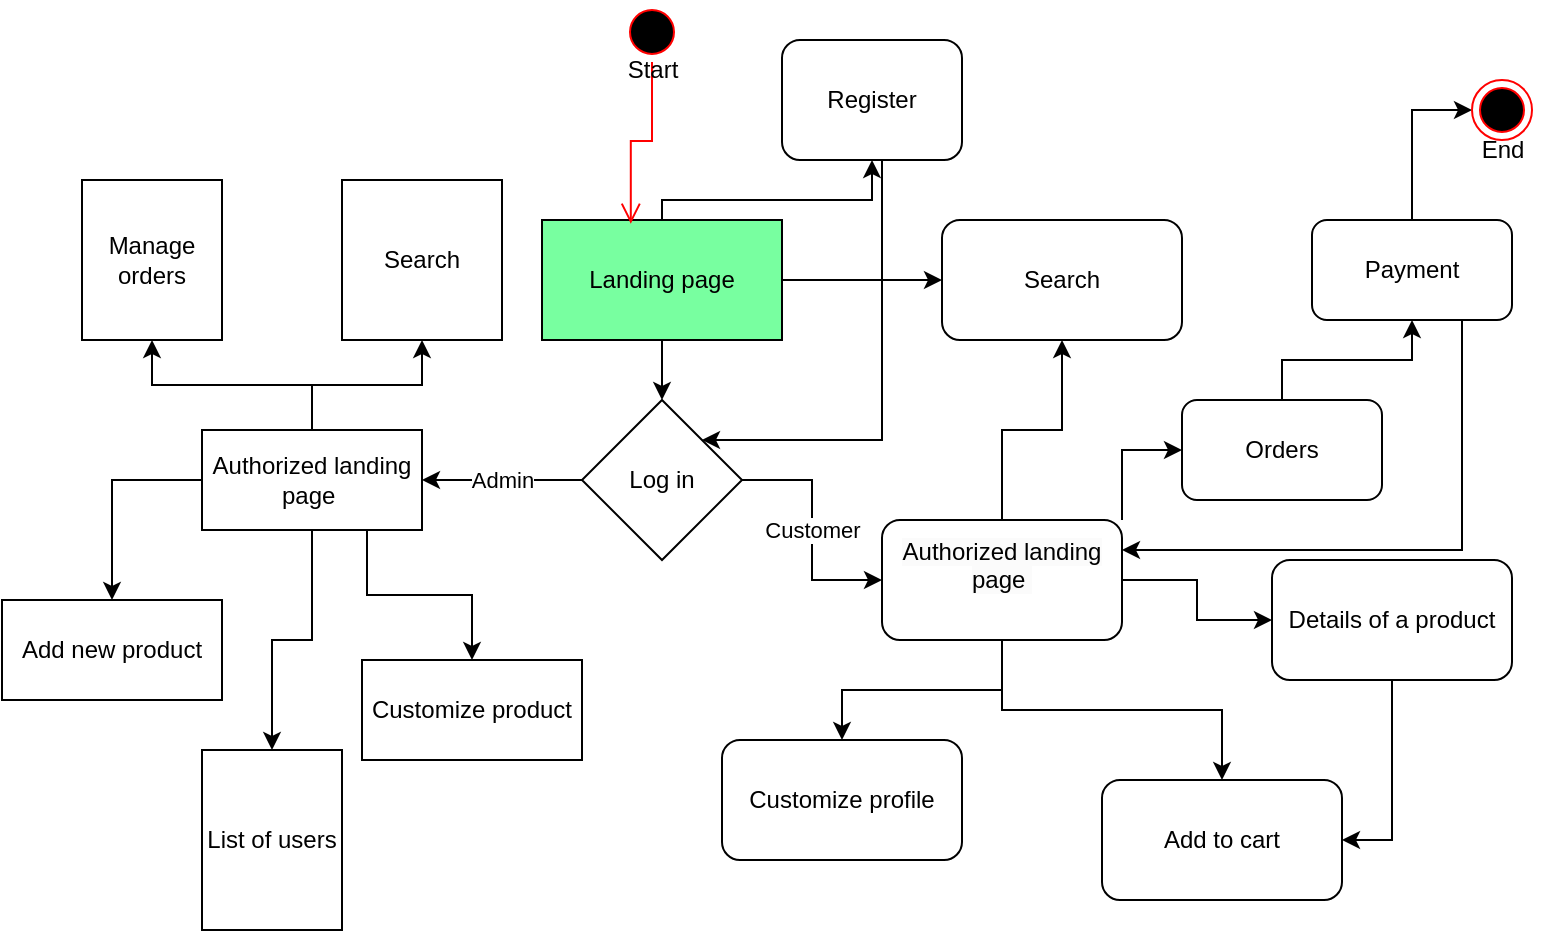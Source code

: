<mxfile version="22.1.21" type="github">
  <diagram name="Page-1" id="6NF4M368uA98JPVXQJ6x">
    <mxGraphModel dx="880" dy="468" grid="1" gridSize="10" guides="1" tooltips="1" connect="1" arrows="1" fold="1" page="1" pageScale="1" pageWidth="850" pageHeight="1100" math="0" shadow="0">
      <root>
        <mxCell id="0" />
        <mxCell id="1" parent="0" />
        <mxCell id="JE9Xe60MOjr8m--hQf0R-7" style="edgeStyle=orthogonalEdgeStyle;rounded=0;orthogonalLoop=1;jettySize=auto;html=1;entryX=0.5;entryY=0;entryDx=0;entryDy=0;" edge="1" parent="1" source="JE9Xe60MOjr8m--hQf0R-1" target="JE9Xe60MOjr8m--hQf0R-2">
          <mxGeometry relative="1" as="geometry" />
        </mxCell>
        <mxCell id="JE9Xe60MOjr8m--hQf0R-9" style="edgeStyle=orthogonalEdgeStyle;rounded=0;orthogonalLoop=1;jettySize=auto;html=1;" edge="1" parent="1" source="JE9Xe60MOjr8m--hQf0R-1" target="JE9Xe60MOjr8m--hQf0R-8">
          <mxGeometry relative="1" as="geometry">
            <Array as="points">
              <mxPoint x="380" y="230" />
              <mxPoint x="485" y="230" />
            </Array>
          </mxGeometry>
        </mxCell>
        <mxCell id="JE9Xe60MOjr8m--hQf0R-12" style="edgeStyle=orthogonalEdgeStyle;rounded=0;orthogonalLoop=1;jettySize=auto;html=1;entryX=0;entryY=0.5;entryDx=0;entryDy=0;" edge="1" parent="1" source="JE9Xe60MOjr8m--hQf0R-1" target="JE9Xe60MOjr8m--hQf0R-11">
          <mxGeometry relative="1" as="geometry" />
        </mxCell>
        <mxCell id="JE9Xe60MOjr8m--hQf0R-1" value="Landing page" style="rounded=0;whiteSpace=wrap;html=1;fillColor=#78FFA0;" vertex="1" parent="1">
          <mxGeometry x="320" y="240" width="120" height="60" as="geometry" />
        </mxCell>
        <mxCell id="JE9Xe60MOjr8m--hQf0R-5" value="Admin" style="edgeStyle=orthogonalEdgeStyle;rounded=0;orthogonalLoop=1;jettySize=auto;html=1;entryX=1;entryY=0.5;entryDx=0;entryDy=0;" edge="1" parent="1" source="JE9Xe60MOjr8m--hQf0R-2" target="JE9Xe60MOjr8m--hQf0R-37">
          <mxGeometry relative="1" as="geometry">
            <mxPoint x="250" y="370" as="targetPoint" />
          </mxGeometry>
        </mxCell>
        <mxCell id="JE9Xe60MOjr8m--hQf0R-6" value="Customer" style="edgeStyle=orthogonalEdgeStyle;rounded=0;orthogonalLoop=1;jettySize=auto;html=1;entryX=0;entryY=0.5;entryDx=0;entryDy=0;" edge="1" parent="1" source="JE9Xe60MOjr8m--hQf0R-2" target="JE9Xe60MOjr8m--hQf0R-4">
          <mxGeometry relative="1" as="geometry" />
        </mxCell>
        <mxCell id="JE9Xe60MOjr8m--hQf0R-2" value="Log in" style="rhombus;whiteSpace=wrap;html=1;" vertex="1" parent="1">
          <mxGeometry x="340" y="330" width="80" height="80" as="geometry" />
        </mxCell>
        <mxCell id="JE9Xe60MOjr8m--hQf0R-13" style="edgeStyle=orthogonalEdgeStyle;rounded=0;orthogonalLoop=1;jettySize=auto;html=1;" edge="1" parent="1" source="JE9Xe60MOjr8m--hQf0R-4" target="JE9Xe60MOjr8m--hQf0R-11">
          <mxGeometry relative="1" as="geometry" />
        </mxCell>
        <mxCell id="JE9Xe60MOjr8m--hQf0R-20" style="edgeStyle=orthogonalEdgeStyle;rounded=0;orthogonalLoop=1;jettySize=auto;html=1;entryX=0.5;entryY=0;entryDx=0;entryDy=0;" edge="1" parent="1" source="JE9Xe60MOjr8m--hQf0R-4" target="JE9Xe60MOjr8m--hQf0R-17">
          <mxGeometry relative="1" as="geometry" />
        </mxCell>
        <mxCell id="JE9Xe60MOjr8m--hQf0R-22" style="edgeStyle=orthogonalEdgeStyle;rounded=0;orthogonalLoop=1;jettySize=auto;html=1;exitX=1;exitY=0;exitDx=0;exitDy=0;entryX=0;entryY=0.5;entryDx=0;entryDy=0;" edge="1" parent="1" source="JE9Xe60MOjr8m--hQf0R-4" target="JE9Xe60MOjr8m--hQf0R-16">
          <mxGeometry relative="1" as="geometry" />
        </mxCell>
        <mxCell id="JE9Xe60MOjr8m--hQf0R-24" style="edgeStyle=orthogonalEdgeStyle;rounded=0;orthogonalLoop=1;jettySize=auto;html=1;" edge="1" parent="1" source="JE9Xe60MOjr8m--hQf0R-4" target="JE9Xe60MOjr8m--hQf0R-18">
          <mxGeometry relative="1" as="geometry" />
        </mxCell>
        <mxCell id="JE9Xe60MOjr8m--hQf0R-34" style="edgeStyle=orthogonalEdgeStyle;rounded=0;orthogonalLoop=1;jettySize=auto;html=1;entryX=0;entryY=0.5;entryDx=0;entryDy=0;" edge="1" parent="1" source="JE9Xe60MOjr8m--hQf0R-4" target="JE9Xe60MOjr8m--hQf0R-15">
          <mxGeometry relative="1" as="geometry" />
        </mxCell>
        <mxCell id="JE9Xe60MOjr8m--hQf0R-4" value="&#xa;&lt;span style=&quot;color: rgb(0, 0, 0); font-family: Helvetica; font-size: 12px; font-style: normal; font-variant-ligatures: normal; font-variant-caps: normal; font-weight: 400; letter-spacing: normal; orphans: 2; text-align: center; text-indent: 0px; text-transform: none; widows: 2; word-spacing: 0px; -webkit-text-stroke-width: 0px; background-color: rgb(251, 251, 251); text-decoration-thickness: initial; text-decoration-style: initial; text-decoration-color: initial; float: none; display: inline !important;&quot;&gt;Authorized landing page&amp;nbsp;&lt;/span&gt;&#xa;&#xa;" style="rounded=1;whiteSpace=wrap;html=1;" vertex="1" parent="1">
          <mxGeometry x="490" y="390" width="120" height="60" as="geometry" />
        </mxCell>
        <mxCell id="JE9Xe60MOjr8m--hQf0R-10" style="edgeStyle=orthogonalEdgeStyle;rounded=0;orthogonalLoop=1;jettySize=auto;html=1;entryX=1;entryY=0;entryDx=0;entryDy=0;" edge="1" parent="1" source="JE9Xe60MOjr8m--hQf0R-8" target="JE9Xe60MOjr8m--hQf0R-2">
          <mxGeometry relative="1" as="geometry">
            <Array as="points">
              <mxPoint x="490" y="350" />
            </Array>
          </mxGeometry>
        </mxCell>
        <mxCell id="JE9Xe60MOjr8m--hQf0R-8" value="Register" style="rounded=1;whiteSpace=wrap;html=1;" vertex="1" parent="1">
          <mxGeometry x="440" y="150" width="90" height="60" as="geometry" />
        </mxCell>
        <mxCell id="JE9Xe60MOjr8m--hQf0R-11" value="Search" style="rounded=1;whiteSpace=wrap;html=1;" vertex="1" parent="1">
          <mxGeometry x="520" y="240" width="120" height="60" as="geometry" />
        </mxCell>
        <mxCell id="JE9Xe60MOjr8m--hQf0R-21" style="edgeStyle=orthogonalEdgeStyle;rounded=0;orthogonalLoop=1;jettySize=auto;html=1;entryX=1;entryY=0.5;entryDx=0;entryDy=0;" edge="1" parent="1" source="JE9Xe60MOjr8m--hQf0R-15" target="JE9Xe60MOjr8m--hQf0R-17">
          <mxGeometry relative="1" as="geometry" />
        </mxCell>
        <mxCell id="JE9Xe60MOjr8m--hQf0R-15" value="Details of a product" style="rounded=1;whiteSpace=wrap;html=1;" vertex="1" parent="1">
          <mxGeometry x="685" y="410" width="120" height="60" as="geometry" />
        </mxCell>
        <mxCell id="JE9Xe60MOjr8m--hQf0R-23" style="edgeStyle=orthogonalEdgeStyle;rounded=0;orthogonalLoop=1;jettySize=auto;html=1;entryX=0.5;entryY=1;entryDx=0;entryDy=0;" edge="1" parent="1" source="JE9Xe60MOjr8m--hQf0R-16" target="JE9Xe60MOjr8m--hQf0R-19">
          <mxGeometry relative="1" as="geometry" />
        </mxCell>
        <mxCell id="JE9Xe60MOjr8m--hQf0R-16" value="Orders" style="rounded=1;whiteSpace=wrap;html=1;" vertex="1" parent="1">
          <mxGeometry x="640" y="330" width="100" height="50" as="geometry" />
        </mxCell>
        <mxCell id="JE9Xe60MOjr8m--hQf0R-17" value="Add to cart" style="rounded=1;whiteSpace=wrap;html=1;" vertex="1" parent="1">
          <mxGeometry x="600" y="520" width="120" height="60" as="geometry" />
        </mxCell>
        <mxCell id="JE9Xe60MOjr8m--hQf0R-18" value="Customize profile" style="rounded=1;whiteSpace=wrap;html=1;" vertex="1" parent="1">
          <mxGeometry x="410" y="500" width="120" height="60" as="geometry" />
        </mxCell>
        <mxCell id="JE9Xe60MOjr8m--hQf0R-27" style="edgeStyle=orthogonalEdgeStyle;rounded=0;orthogonalLoop=1;jettySize=auto;html=1;entryX=0;entryY=0.5;entryDx=0;entryDy=0;" edge="1" parent="1" source="JE9Xe60MOjr8m--hQf0R-19" target="JE9Xe60MOjr8m--hQf0R-26">
          <mxGeometry relative="1" as="geometry" />
        </mxCell>
        <mxCell id="JE9Xe60MOjr8m--hQf0R-50" style="edgeStyle=orthogonalEdgeStyle;rounded=0;orthogonalLoop=1;jettySize=auto;html=1;exitX=0.75;exitY=1;exitDx=0;exitDy=0;entryX=1;entryY=0.25;entryDx=0;entryDy=0;" edge="1" parent="1" source="JE9Xe60MOjr8m--hQf0R-19" target="JE9Xe60MOjr8m--hQf0R-4">
          <mxGeometry relative="1" as="geometry" />
        </mxCell>
        <mxCell id="JE9Xe60MOjr8m--hQf0R-19" value="Payment" style="rounded=1;whiteSpace=wrap;html=1;" vertex="1" parent="1">
          <mxGeometry x="705" y="240" width="100" height="50" as="geometry" />
        </mxCell>
        <mxCell id="JE9Xe60MOjr8m--hQf0R-26" value="" style="ellipse;html=1;shape=endState;fillColor=#000000;strokeColor=#ff0000;" vertex="1" parent="1">
          <mxGeometry x="785" y="170" width="30" height="30" as="geometry" />
        </mxCell>
        <mxCell id="JE9Xe60MOjr8m--hQf0R-29" value="End" style="text;html=1;align=center;verticalAlign=middle;resizable=0;points=[];autosize=1;strokeColor=none;fillColor=none;" vertex="1" parent="1">
          <mxGeometry x="780" y="190" width="40" height="30" as="geometry" />
        </mxCell>
        <mxCell id="JE9Xe60MOjr8m--hQf0R-31" value="" style="ellipse;html=1;shape=startState;fillColor=#000000;strokeColor=#ff0000;" vertex="1" parent="1">
          <mxGeometry x="360" y="131" width="30" height="30" as="geometry" />
        </mxCell>
        <mxCell id="JE9Xe60MOjr8m--hQf0R-32" value="" style="edgeStyle=orthogonalEdgeStyle;html=1;verticalAlign=bottom;endArrow=open;endSize=8;strokeColor=#ff0000;rounded=0;entryX=0.37;entryY=0.032;entryDx=0;entryDy=0;entryPerimeter=0;" edge="1" source="JE9Xe60MOjr8m--hQf0R-31" parent="1" target="JE9Xe60MOjr8m--hQf0R-1">
          <mxGeometry relative="1" as="geometry">
            <mxPoint x="295" y="221" as="targetPoint" />
          </mxGeometry>
        </mxCell>
        <mxCell id="JE9Xe60MOjr8m--hQf0R-33" value="Start" style="text;html=1;align=center;verticalAlign=middle;resizable=0;points=[];autosize=1;strokeColor=none;fillColor=none;" vertex="1" parent="1">
          <mxGeometry x="350" y="150" width="50" height="30" as="geometry" />
        </mxCell>
        <mxCell id="JE9Xe60MOjr8m--hQf0R-35" value="Add new product" style="html=1;whiteSpace=wrap;" vertex="1" parent="1">
          <mxGeometry x="50" y="430" width="110" height="50" as="geometry" />
        </mxCell>
        <mxCell id="JE9Xe60MOjr8m--hQf0R-43" style="edgeStyle=orthogonalEdgeStyle;rounded=0;orthogonalLoop=1;jettySize=auto;html=1;entryX=0.5;entryY=1;entryDx=0;entryDy=0;" edge="1" parent="1" source="JE9Xe60MOjr8m--hQf0R-37" target="JE9Xe60MOjr8m--hQf0R-42">
          <mxGeometry relative="1" as="geometry" />
        </mxCell>
        <mxCell id="JE9Xe60MOjr8m--hQf0R-44" style="edgeStyle=orthogonalEdgeStyle;rounded=0;orthogonalLoop=1;jettySize=auto;html=1;entryX=0.5;entryY=1;entryDx=0;entryDy=0;" edge="1" parent="1" source="JE9Xe60MOjr8m--hQf0R-37" target="JE9Xe60MOjr8m--hQf0R-41">
          <mxGeometry relative="1" as="geometry" />
        </mxCell>
        <mxCell id="JE9Xe60MOjr8m--hQf0R-45" style="edgeStyle=orthogonalEdgeStyle;rounded=0;orthogonalLoop=1;jettySize=auto;html=1;entryX=0.5;entryY=0;entryDx=0;entryDy=0;" edge="1" parent="1" source="JE9Xe60MOjr8m--hQf0R-37" target="JE9Xe60MOjr8m--hQf0R-35">
          <mxGeometry relative="1" as="geometry">
            <Array as="points">
              <mxPoint x="105" y="370" />
            </Array>
          </mxGeometry>
        </mxCell>
        <mxCell id="JE9Xe60MOjr8m--hQf0R-46" style="edgeStyle=orthogonalEdgeStyle;rounded=0;orthogonalLoop=1;jettySize=auto;html=1;entryX=0.5;entryY=0;entryDx=0;entryDy=0;" edge="1" parent="1" source="JE9Xe60MOjr8m--hQf0R-37" target="JE9Xe60MOjr8m--hQf0R-39">
          <mxGeometry relative="1" as="geometry" />
        </mxCell>
        <mxCell id="JE9Xe60MOjr8m--hQf0R-47" style="edgeStyle=orthogonalEdgeStyle;rounded=0;orthogonalLoop=1;jettySize=auto;html=1;exitX=0.75;exitY=1;exitDx=0;exitDy=0;entryX=0.5;entryY=0;entryDx=0;entryDy=0;" edge="1" parent="1" source="JE9Xe60MOjr8m--hQf0R-37" target="JE9Xe60MOjr8m--hQf0R-40">
          <mxGeometry relative="1" as="geometry" />
        </mxCell>
        <mxCell id="JE9Xe60MOjr8m--hQf0R-37" value="Authorized landing page&amp;nbsp;" style="html=1;whiteSpace=wrap;" vertex="1" parent="1">
          <mxGeometry x="150" y="345" width="110" height="50" as="geometry" />
        </mxCell>
        <mxCell id="JE9Xe60MOjr8m--hQf0R-39" value="List of users" style="html=1;whiteSpace=wrap;" vertex="1" parent="1">
          <mxGeometry x="150" y="505" width="70" height="90" as="geometry" />
        </mxCell>
        <mxCell id="JE9Xe60MOjr8m--hQf0R-40" value="Customize product" style="html=1;whiteSpace=wrap;" vertex="1" parent="1">
          <mxGeometry x="230" y="460" width="110" height="50" as="geometry" />
        </mxCell>
        <mxCell id="JE9Xe60MOjr8m--hQf0R-41" value="Manage orders" style="html=1;whiteSpace=wrap;" vertex="1" parent="1">
          <mxGeometry x="90" y="220" width="70" height="80" as="geometry" />
        </mxCell>
        <mxCell id="JE9Xe60MOjr8m--hQf0R-42" value="Search" style="html=1;whiteSpace=wrap;" vertex="1" parent="1">
          <mxGeometry x="220" y="220" width="80" height="80" as="geometry" />
        </mxCell>
      </root>
    </mxGraphModel>
  </diagram>
</mxfile>
